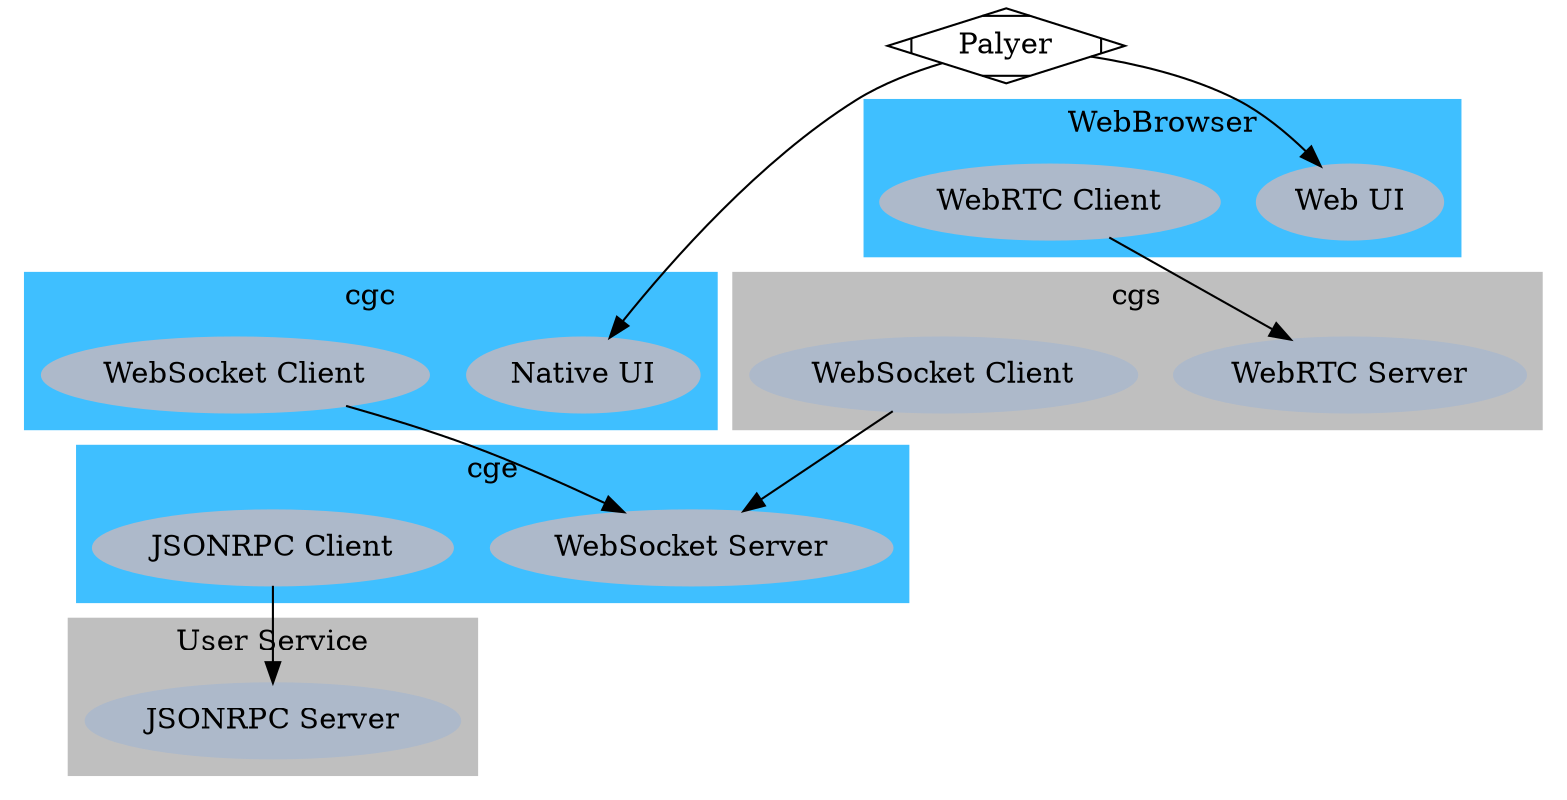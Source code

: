 digraph G {
    subgraph cluster_0 {
		style=filled;
		color="#3FBFFF";
		node [style=filled,color="#ADB9CA"];
		"Native UI" wsc0;
		label = "cgc";
	}
	
    subgraph cluster_1 {
		style=filled;
		color="#3FBFFF";
		node [style=filled,color="#ADB9CA"];
		"Web UI" "WebRTC Client";
		label = "WebBrowser";
	}
	
    subgraph cluster_2 {
		style=filled;
		color="#BFBFBF";
		node [style=filled,color="#ADB9CA"];
		"WebRTC Server" wsc1;
		label = "cgs";
	}

	subgraph cluster_3 {
		style=filled;
		color="#3FBFFF";
		node [style=filled,color="#ADB9CA"];
		"WebSocket Server" "JSONRPC Client";
		label = "cge";
	}

	subgraph cluster_4 {
		style=filled;
		color="#BFBFBF";
		node [style=filled,color="#ADB9CA"];
		"JSONRPC Server";
		label = "User Service";
	}

    start -> "Native UI";
    start -> "Web UI";
    "WebRTC Client" -> "WebRTC Server";
    wsc0 -> "WebSocket Server";
	wsc1 -> "WebSocket Server";
	"JSONRPC Client" -> "JSONRPC Server";
	
	start [shape=Mdiamond, label="Palyer"];
	wsc0 [label="WebSocket Client"];
	wsc1 [label="WebSocket Client"];
}